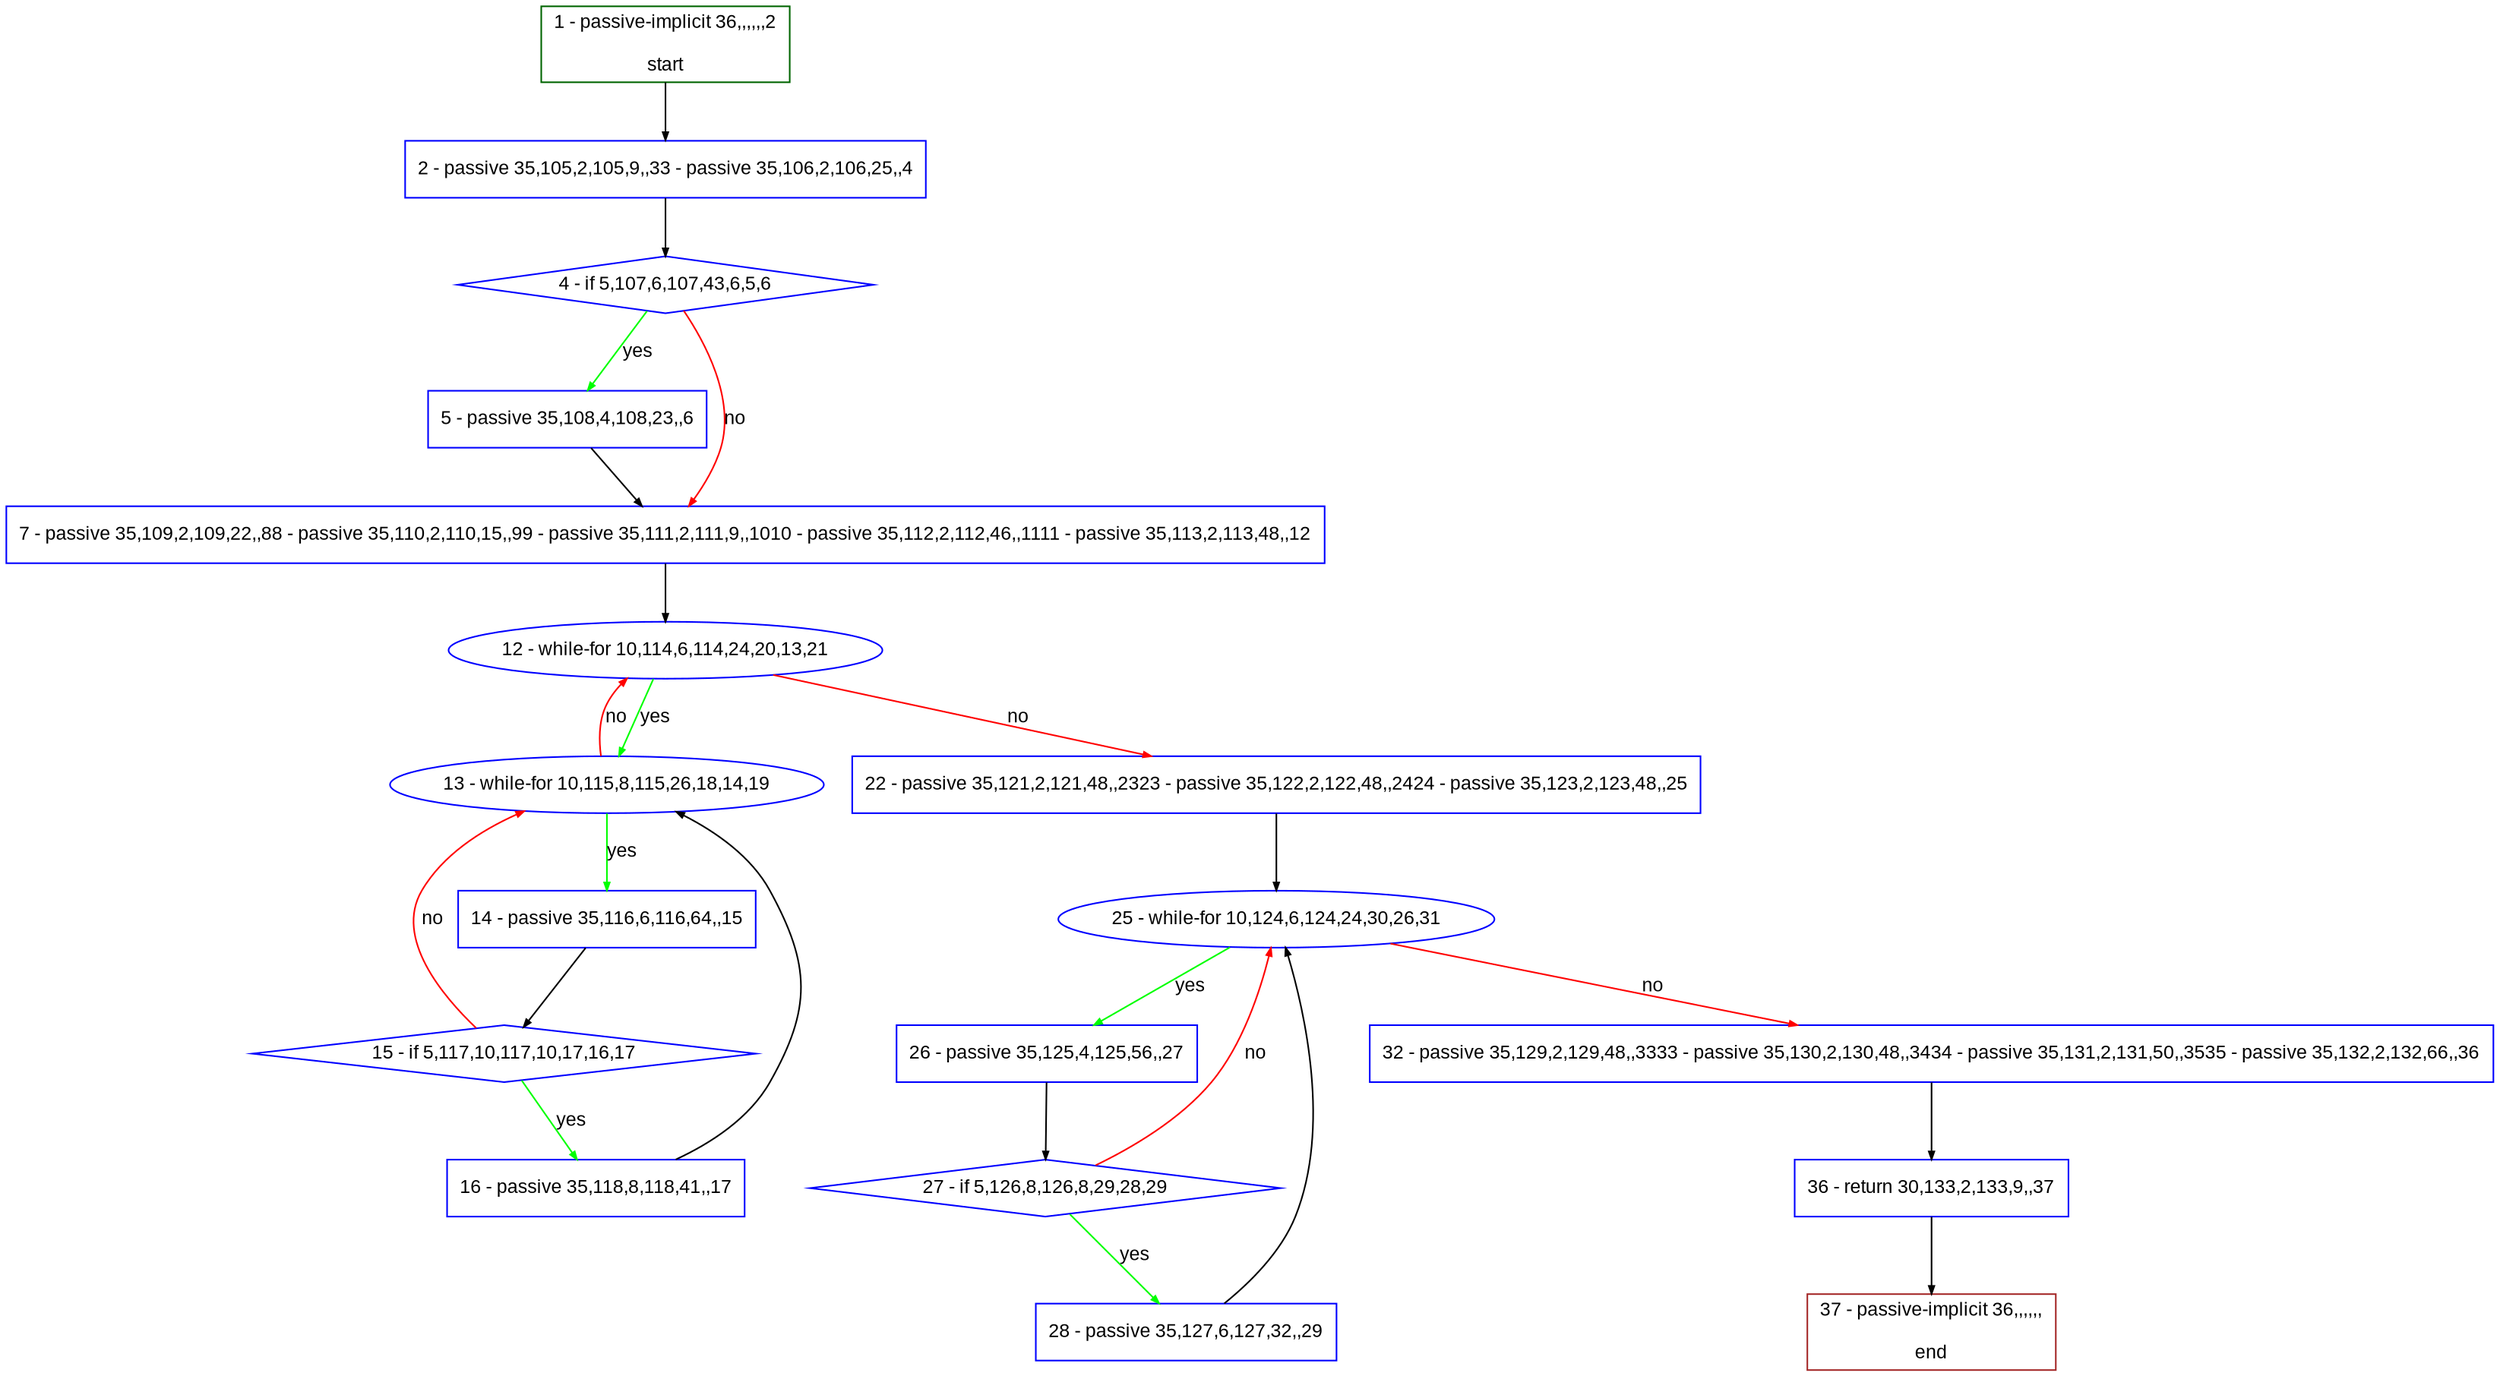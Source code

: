 digraph "" {
  graph [pack="true", label="", fontsize="12", packmode="clust", fontname="Arial", fillcolor="#FFFFCC", bgcolor="white", style="rounded,filled", compound="true"];
  node [node_initialized="no", label="", color="grey", fontsize="12", fillcolor="white", fontname="Arial", style="filled", shape="rectangle", compound="true", fixedsize="false"];
  edge [fontcolor="black", arrowhead="normal", arrowtail="none", arrowsize="0.5", ltail="", label="", color="black", fontsize="12", lhead="", fontname="Arial", dir="forward", compound="true"];
  __N1 [label="2 - passive 35,105,2,105,9,,33 - passive 35,106,2,106,25,,4", color="#0000ff", fillcolor="#ffffff", style="filled", shape="box"];
  __N2 [label="1 - passive-implicit 36,,,,,,2\n\nstart", color="#006400", fillcolor="#ffffff", style="filled", shape="box"];
  __N3 [label="4 - if 5,107,6,107,43,6,5,6", color="#0000ff", fillcolor="#ffffff", style="filled", shape="diamond"];
  __N4 [label="5 - passive 35,108,4,108,23,,6", color="#0000ff", fillcolor="#ffffff", style="filled", shape="box"];
  __N5 [label="7 - passive 35,109,2,109,22,,88 - passive 35,110,2,110,15,,99 - passive 35,111,2,111,9,,1010 - passive 35,112,2,112,46,,1111 - passive 35,113,2,113,48,,12", color="#0000ff", fillcolor="#ffffff", style="filled", shape="box"];
  __N6 [label="12 - while-for 10,114,6,114,24,20,13,21", color="#0000ff", fillcolor="#ffffff", style="filled", shape="oval"];
  __N7 [label="13 - while-for 10,115,8,115,26,18,14,19", color="#0000ff", fillcolor="#ffffff", style="filled", shape="oval"];
  __N8 [label="22 - passive 35,121,2,121,48,,2323 - passive 35,122,2,122,48,,2424 - passive 35,123,2,123,48,,25", color="#0000ff", fillcolor="#ffffff", style="filled", shape="box"];
  __N9 [label="14 - passive 35,116,6,116,64,,15", color="#0000ff", fillcolor="#ffffff", style="filled", shape="box"];
  __N10 [label="15 - if 5,117,10,117,10,17,16,17", color="#0000ff", fillcolor="#ffffff", style="filled", shape="diamond"];
  __N11 [label="16 - passive 35,118,8,118,41,,17", color="#0000ff", fillcolor="#ffffff", style="filled", shape="box"];
  __N12 [label="25 - while-for 10,124,6,124,24,30,26,31", color="#0000ff", fillcolor="#ffffff", style="filled", shape="oval"];
  __N13 [label="26 - passive 35,125,4,125,56,,27", color="#0000ff", fillcolor="#ffffff", style="filled", shape="box"];
  __N14 [label="32 - passive 35,129,2,129,48,,3333 - passive 35,130,2,130,48,,3434 - passive 35,131,2,131,50,,3535 - passive 35,132,2,132,66,,36", color="#0000ff", fillcolor="#ffffff", style="filled", shape="box"];
  __N15 [label="27 - if 5,126,8,126,8,29,28,29", color="#0000ff", fillcolor="#ffffff", style="filled", shape="diamond"];
  __N16 [label="28 - passive 35,127,6,127,32,,29", color="#0000ff", fillcolor="#ffffff", style="filled", shape="box"];
  __N17 [label="36 - return 30,133,2,133,9,,37", color="#0000ff", fillcolor="#ffffff", style="filled", shape="box"];
  __N18 [label="37 - passive-implicit 36,,,,,,\n\nend", color="#a52a2a", fillcolor="#ffffff", style="filled", shape="box"];
  __N2 -> __N1 [arrowhead="normal", arrowtail="none", color="#000000", label="", dir="forward"];
  __N1 -> __N3 [arrowhead="normal", arrowtail="none", color="#000000", label="", dir="forward"];
  __N3 -> __N4 [arrowhead="normal", arrowtail="none", color="#00ff00", label="yes", dir="forward"];
  __N3 -> __N5 [arrowhead="normal", arrowtail="none", color="#ff0000", label="no", dir="forward"];
  __N4 -> __N5 [arrowhead="normal", arrowtail="none", color="#000000", label="", dir="forward"];
  __N5 -> __N6 [arrowhead="normal", arrowtail="none", color="#000000", label="", dir="forward"];
  __N6 -> __N7 [arrowhead="normal", arrowtail="none", color="#00ff00", label="yes", dir="forward"];
  __N7 -> __N6 [arrowhead="normal", arrowtail="none", color="#ff0000", label="no", dir="forward"];
  __N6 -> __N8 [arrowhead="normal", arrowtail="none", color="#ff0000", label="no", dir="forward"];
  __N7 -> __N9 [arrowhead="normal", arrowtail="none", color="#00ff00", label="yes", dir="forward"];
  __N9 -> __N10 [arrowhead="normal", arrowtail="none", color="#000000", label="", dir="forward"];
  __N10 -> __N7 [arrowhead="normal", arrowtail="none", color="#ff0000", label="no", dir="forward"];
  __N10 -> __N11 [arrowhead="normal", arrowtail="none", color="#00ff00", label="yes", dir="forward"];
  __N11 -> __N7 [arrowhead="normal", arrowtail="none", color="#000000", label="", dir="forward"];
  __N8 -> __N12 [arrowhead="normal", arrowtail="none", color="#000000", label="", dir="forward"];
  __N12 -> __N13 [arrowhead="normal", arrowtail="none", color="#00ff00", label="yes", dir="forward"];
  __N12 -> __N14 [arrowhead="normal", arrowtail="none", color="#ff0000", label="no", dir="forward"];
  __N13 -> __N15 [arrowhead="normal", arrowtail="none", color="#000000", label="", dir="forward"];
  __N15 -> __N12 [arrowhead="normal", arrowtail="none", color="#ff0000", label="no", dir="forward"];
  __N15 -> __N16 [arrowhead="normal", arrowtail="none", color="#00ff00", label="yes", dir="forward"];
  __N16 -> __N12 [arrowhead="normal", arrowtail="none", color="#000000", label="", dir="forward"];
  __N14 -> __N17 [arrowhead="normal", arrowtail="none", color="#000000", label="", dir="forward"];
  __N17 -> __N18 [arrowhead="normal", arrowtail="none", color="#000000", label="", dir="forward"];
}
